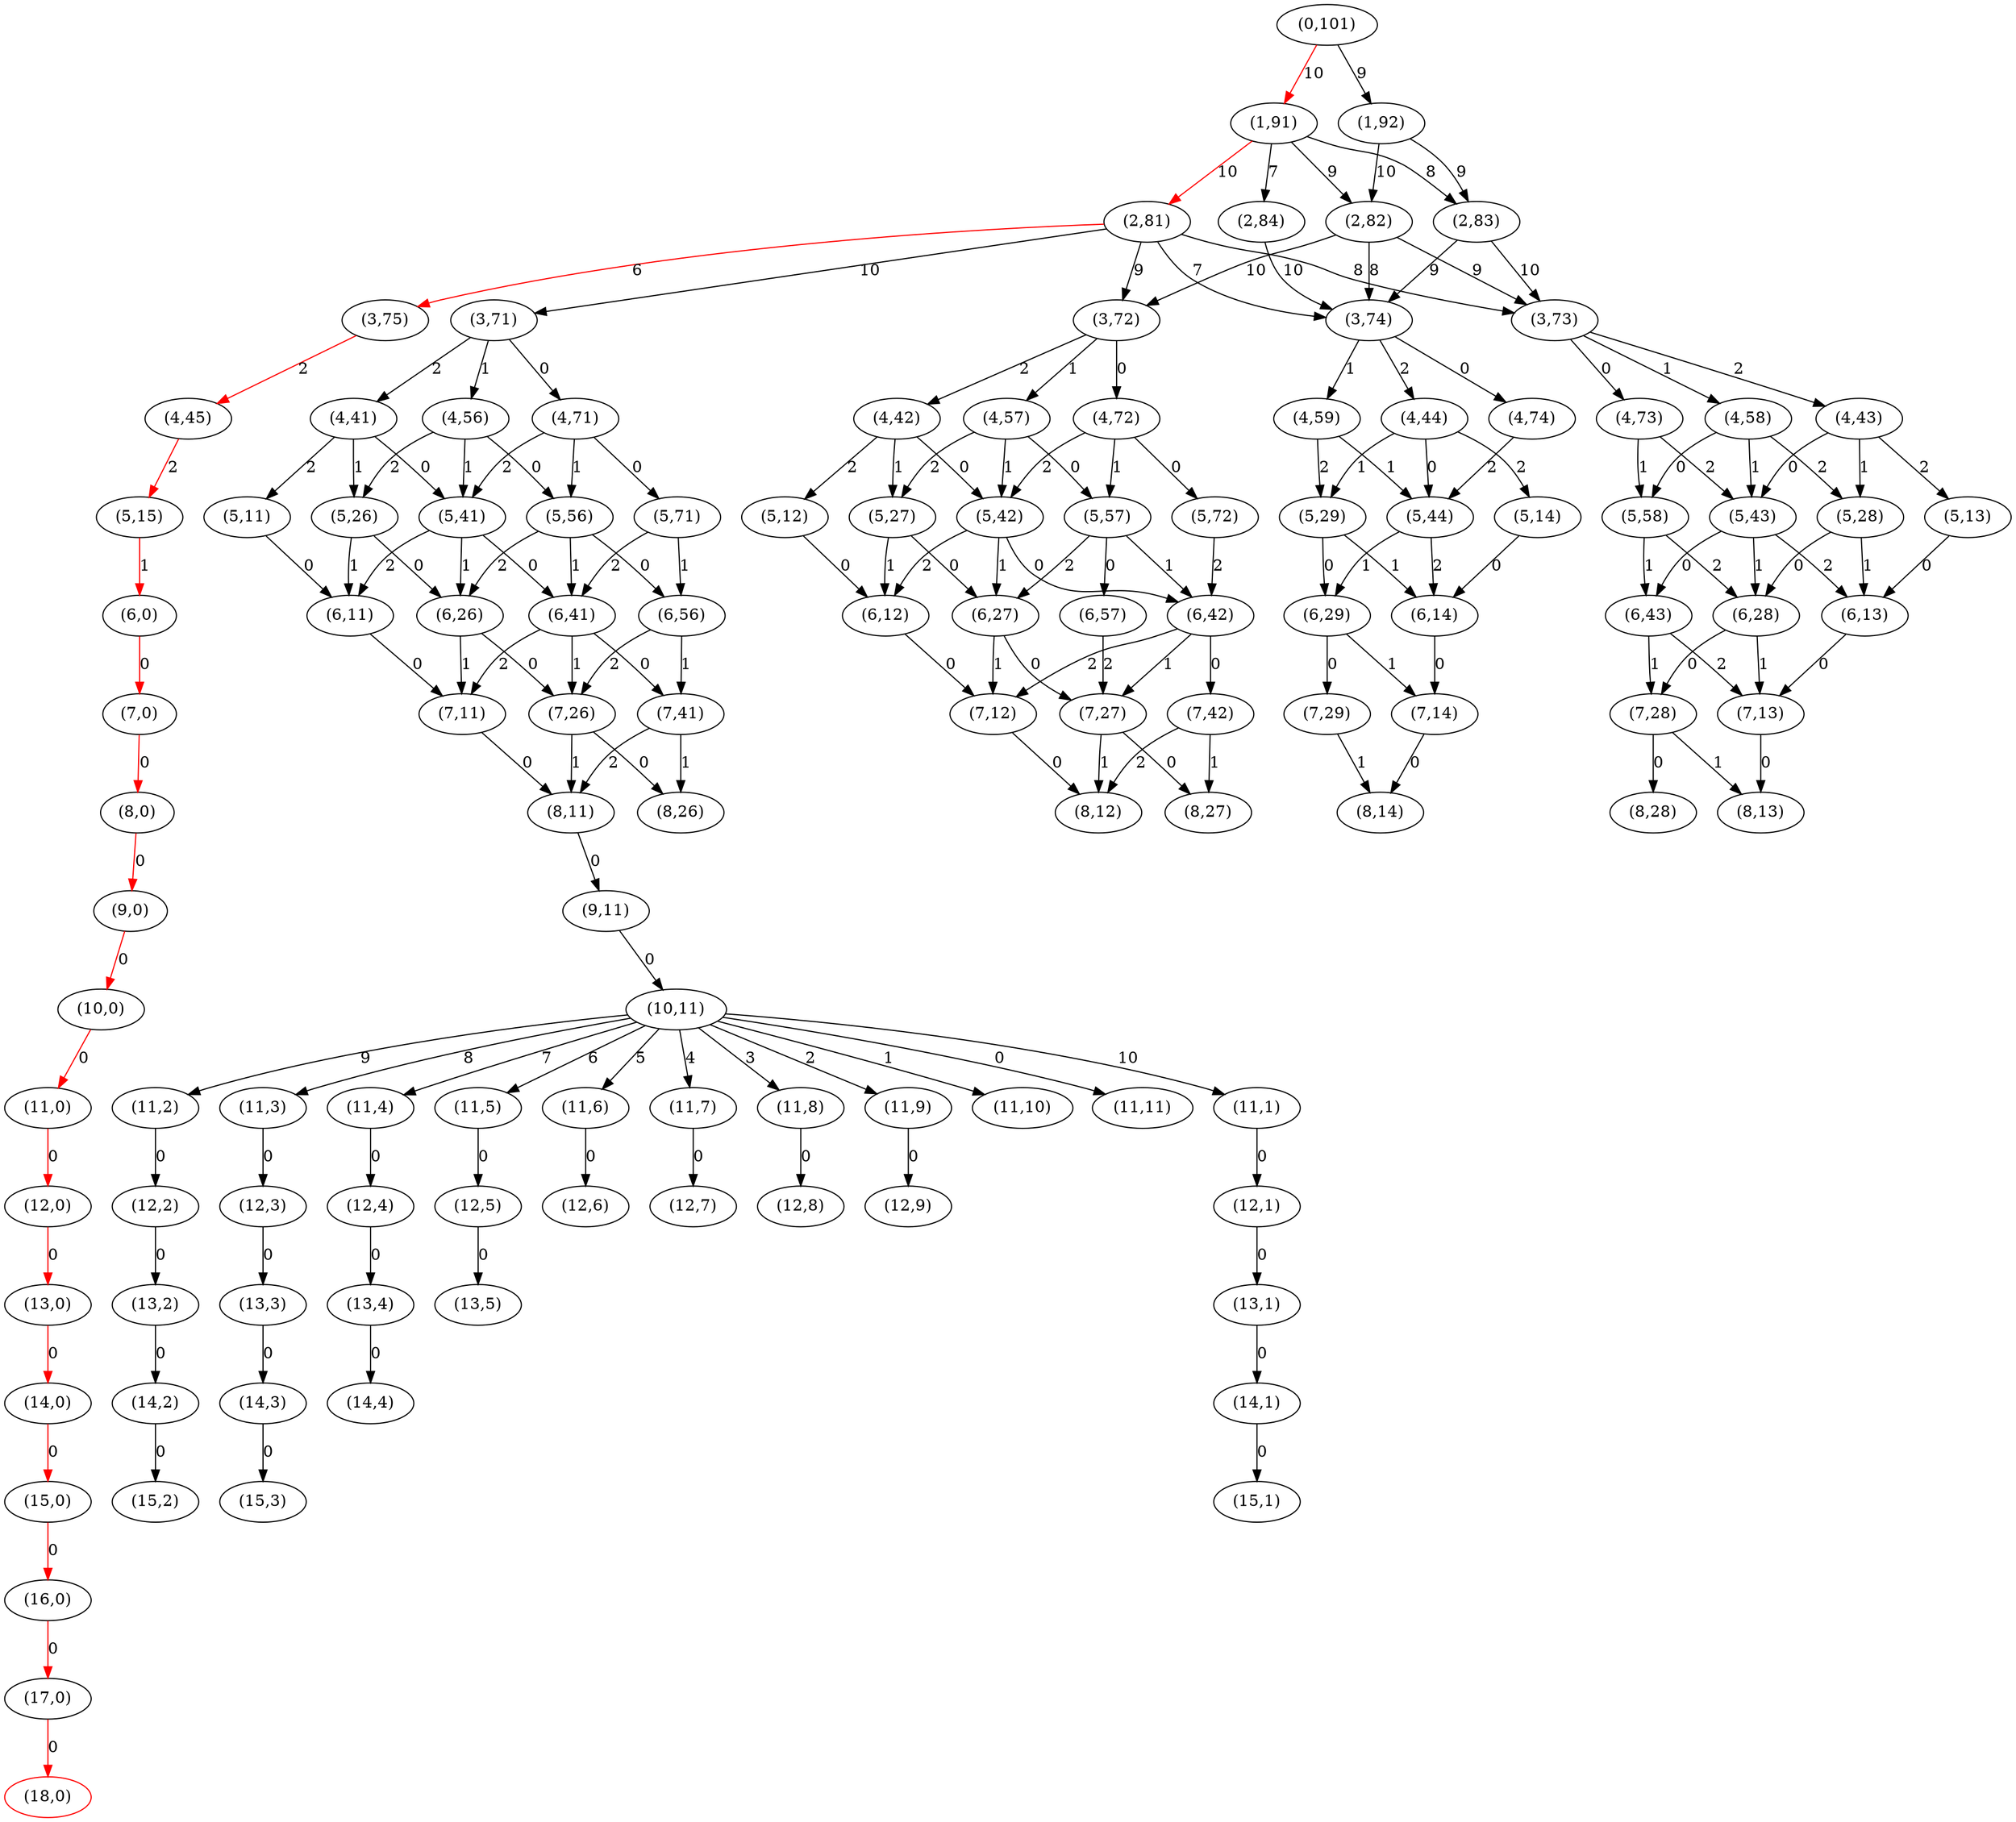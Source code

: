 strict digraph G {
  1 [ label="(14,1)" ];
  2 [ label="(15,1)" ];
  3 [ label="(13,1)" ];
  4 [ label="(12,1)" ];
  5 [ label="(11,1)" ];
  6 [ label="(10,11)" ];
  7 [ label="(14,2)" ];
  8 [ label="(15,2)" ];
  9 [ label="(13,2)" ];
  10 [ label="(12,2)" ];
  11 [ label="(11,2)" ];
  12 [ label="(14,3)" ];
  13 [ label="(15,3)" ];
  14 [ label="(13,3)" ];
  15 [ label="(12,3)" ];
  16 [ label="(11,3)" ];
  17 [ label="(13,4)" ];
  18 [ label="(14,4)" ];
  19 [ label="(12,4)" ];
  20 [ label="(11,4)" ];
  21 [ label="(12,5)" ];
  22 [ label="(13,5)" ];
  23 [ label="(11,5)" ];
  24 [ label="(11,6)" ];
  25 [ label="(12,6)" ];
  26 [ label="(11,7)" ];
  27 [ label="(12,7)" ];
  28 [ label="(11,8)" ];
  29 [ label="(12,8)" ];
  30 [ label="(11,9)" ];
  31 [ label="(12,9)" ];
  32 [ label="(11,10)" ];
  33 [ label="(11,11)" ];
  34 [ label="(9,11)" ];
  35 [ label="(8,11)" ];
  36 [ label="(7,11)" ];
  37 [ label="(6,11)" ];
  38 [ label="(5,11)" ];
  39 [ label="(4,41)" ];
  40 [ label="(5,26)" ];
  41 [ label="(6,26)" ];
  42 [ label="(7,26)" ];
  43 [ label="(8,26)" ];
  44 [ label="(5,41)" ];
  45 [ label="(6,41)" ];
  46 [ label="(7,41)" ];
  47 [ label="(3,71)" ];
  48 [ label="(4,56)" ];
  49 [ label="(5,56)" ];
  50 [ label="(6,56)" ];
  51 [ label="(4,71)" ];
  52 [ label="(5,71)" ];
  53 [ label="(2,81)" ];
  54 [ label="(7,12)" ];
  55 [ label="(8,12)" ];
  56 [ label="(6,12)" ];
  57 [ label="(5,12)" ];
  58 [ label="(4,42)" ];
  59 [ label="(5,27)" ];
  60 [ label="(6,27)" ];
  61 [ label="(7,27)" ];
  62 [ label="(8,27)" ];
  63 [ label="(5,42)" ];
  64 [ label="(6,42)" ];
  65 [ label="(7,42)" ];
  66 [ label="(3,72)" ];
  67 [ label="(4,57)" ];
  68 [ label="(5,57)" ];
  69 [ label="(6,57)" ];
  70 [ label="(4,72)" ];
  71 [ label="(5,72)" ];
  72 [ label="(7,13)" ];
  73 [ label="(8,13)" ];
  74 [ label="(6,13)" ];
  75 [ label="(5,13)" ];
  76 [ label="(4,43)" ];
  77 [ label="(5,28)" ];
  78 [ label="(6,28)" ];
  79 [ label="(7,28)" ];
  80 [ label="(8,28)" ];
  81 [ label="(5,43)" ];
  82 [ label="(6,43)" ];
  83 [ label="(3,73)" ];
  84 [ label="(4,58)" ];
  85 [ label="(5,58)" ];
  86 [ label="(4,73)" ];
  87 [ label="(7,14)" ];
  88 [ label="(8,14)" ];
  89 [ label="(6,14)" ];
  90 [ label="(5,14)" ];
  91 [ label="(4,44)" ];
  92 [ label="(5,29)" ];
  93 [ label="(6,29)" ];
  94 [ label="(7,29)" ];
  95 [ label="(5,44)" ];
  96 [ label="(3,74)" ];
  97 [ label="(4,59)" ];
  98 [ label="(4,74)" ];
  99 [ label="(17,0)" ];
  100 [ color="red" label="(18,0)" ];
  101 [ label="(16,0)" ];
  102 [ label="(15,0)" ];
  103 [ label="(14,0)" ];
  104 [ label="(13,0)" ];
  105 [ label="(12,0)" ];
  106 [ label="(11,0)" ];
  107 [ label="(10,0)" ];
  108 [ label="(9,0)" ];
  109 [ label="(8,0)" ];
  110 [ label="(7,0)" ];
  111 [ label="(6,0)" ];
  112 [ label="(5,15)" ];
  113 [ label="(4,45)" ];
  114 [ label="(3,75)" ];
  115 [ label="(1,91)" ];
  116 [ label="(2,82)" ];
  117 [ label="(2,83)" ];
  118 [ label="(2,84)" ];
  119 [ label="(0,101)" ];
  120 [ label="(1,92)" ];
  1 -> 2 [ label="0" ];
  3 -> 1 [ label="0" ];
  4 -> 3 [ label="0" ];
  5 -> 4 [ label="0" ];
  6 -> 5 [ label="10" ];
  7 -> 8 [ label="0" ];
  9 -> 7 [ label="0" ];
  10 -> 9 [ label="0" ];
  11 -> 10 [ label="0" ];
  6 -> 11 [ label="9" ];
  12 -> 13 [ label="0" ];
  14 -> 12 [ label="0" ];
  15 -> 14 [ label="0" ];
  16 -> 15 [ label="0" ];
  6 -> 16 [ label="8" ];
  17 -> 18 [ label="0" ];
  19 -> 17 [ label="0" ];
  20 -> 19 [ label="0" ];
  6 -> 20 [ label="7" ];
  21 -> 22 [ label="0" ];
  23 -> 21 [ label="0" ];
  6 -> 23 [ label="6" ];
  24 -> 25 [ label="0" ];
  6 -> 24 [ label="5" ];
  26 -> 27 [ label="0" ];
  6 -> 26 [ label="4" ];
  28 -> 29 [ label="0" ];
  6 -> 28 [ label="3" ];
  30 -> 31 [ label="0" ];
  6 -> 30 [ label="2" ];
  6 -> 32 [ label="1" ];
  6 -> 33 [ label="0" ];
  34 -> 6 [ label="0" ];
  35 -> 34 [ label="0" ];
  36 -> 35 [ label="0" ];
  37 -> 36 [ label="0" ];
  38 -> 37 [ label="0" ];
  39 -> 38 [ label="2" ];
  40 -> 37 [ label="1" ];
  41 -> 36 [ label="1" ];
  42 -> 35 [ label="1" ];
  42 -> 43 [ label="0" ];
  41 -> 42 [ label="0" ];
  40 -> 41 [ label="0" ];
  39 -> 40 [ label="1" ];
  44 -> 37 [ label="2" ];
  44 -> 41 [ label="1" ];
  45 -> 36 [ label="2" ];
  45 -> 42 [ label="1" ];
  46 -> 35 [ label="2" ];
  46 -> 43 [ label="1" ];
  45 -> 46 [ label="0" ];
  44 -> 45 [ label="0" ];
  39 -> 44 [ label="0" ];
  47 -> 39 [ label="2" ];
  48 -> 40 [ label="2" ];
  48 -> 44 [ label="1" ];
  49 -> 41 [ label="2" ];
  49 -> 45 [ label="1" ];
  50 -> 42 [ label="2" ];
  50 -> 46 [ label="1" ];
  49 -> 50 [ label="0" ];
  48 -> 49 [ label="0" ];
  47 -> 48 [ label="1" ];
  51 -> 44 [ label="2" ];
  51 -> 49 [ label="1" ];
  52 -> 45 [ label="2" ];
  52 -> 50 [ label="1" ];
  51 -> 52 [ label="0" ];
  47 -> 51 [ label="0" ];
  53 -> 47 [ label="10" ];
  54 -> 55 [ label="0" ];
  56 -> 54 [ label="0" ];
  57 -> 56 [ label="0" ];
  58 -> 57 [ label="2" ];
  59 -> 56 [ label="1" ];
  60 -> 54 [ label="1" ];
  61 -> 55 [ label="1" ];
  61 -> 62 [ label="0" ];
  60 -> 61 [ label="0" ];
  59 -> 60 [ label="0" ];
  58 -> 59 [ label="1" ];
  63 -> 56 [ label="2" ];
  63 -> 60 [ label="1" ];
  64 -> 54 [ label="2" ];
  64 -> 61 [ label="1" ];
  65 -> 55 [ label="2" ];
  65 -> 62 [ label="1" ];
  64 -> 65 [ label="0" ];
  63 -> 64 [ label="0" ];
  58 -> 63 [ label="0" ];
  66 -> 58 [ label="2" ];
  67 -> 59 [ label="2" ];
  67 -> 63 [ label="1" ];
  68 -> 60 [ label="2" ];
  68 -> 64 [ label="1" ];
  69 -> 61 [ label="2" ];
  68 -> 69 [ label="0" ];
  67 -> 68 [ label="0" ];
  66 -> 67 [ label="1" ];
  70 -> 63 [ label="2" ];
  70 -> 68 [ label="1" ];
  71 -> 64 [ label="2" ];
  70 -> 71 [ label="0" ];
  66 -> 70 [ label="0" ];
  53 -> 66 [ label="9" ];
  72 -> 73 [ label="0" ];
  74 -> 72 [ label="0" ];
  75 -> 74 [ label="0" ];
  76 -> 75 [ label="2" ];
  77 -> 74 [ label="1" ];
  78 -> 72 [ label="1" ];
  79 -> 73 [ label="1" ];
  79 -> 80 [ label="0" ];
  78 -> 79 [ label="0" ];
  77 -> 78 [ label="0" ];
  76 -> 77 [ label="1" ];
  81 -> 74 [ label="2" ];
  81 -> 78 [ label="1" ];
  82 -> 72 [ label="2" ];
  82 -> 79 [ label="1" ];
  81 -> 82 [ label="0" ];
  76 -> 81 [ label="0" ];
  83 -> 76 [ label="2" ];
  84 -> 77 [ label="2" ];
  84 -> 81 [ label="1" ];
  85 -> 78 [ label="2" ];
  85 -> 82 [ label="1" ];
  84 -> 85 [ label="0" ];
  83 -> 84 [ label="1" ];
  86 -> 81 [ label="2" ];
  86 -> 85 [ label="1" ];
  83 -> 86 [ label="0" ];
  53 -> 83 [ label="8" ];
  87 -> 88 [ label="0" ];
  89 -> 87 [ label="0" ];
  90 -> 89 [ label="0" ];
  91 -> 90 [ label="2" ];
  92 -> 89 [ label="1" ];
  93 -> 87 [ label="1" ];
  94 -> 88 [ label="1" ];
  93 -> 94 [ label="0" ];
  92 -> 93 [ label="0" ];
  91 -> 92 [ label="1" ];
  95 -> 89 [ label="2" ];
  95 -> 93 [ label="1" ];
  91 -> 95 [ label="0" ];
  96 -> 91 [ label="2" ];
  97 -> 92 [ label="2" ];
  97 -> 95 [ label="1" ];
  96 -> 97 [ label="1" ];
  98 -> 95 [ label="2" ];
  96 -> 98 [ label="0" ];
  53 -> 96 [ label="7" ];
  99 -> 100 [ color="red" label="0" ];
  101 -> 99 [ color="red" label="0" ];
  102 -> 101 [ color="red" label="0" ];
  103 -> 102 [ color="red" label="0" ];
  104 -> 103 [ color="red" label="0" ];
  105 -> 104 [ color="red" label="0" ];
  106 -> 105 [ color="red" label="0" ];
  107 -> 106 [ color="red" label="0" ];
  108 -> 107 [ color="red" label="0" ];
  109 -> 108 [ color="red" label="0" ];
  110 -> 109 [ color="red" label="0" ];
  111 -> 110 [ color="red" label="0" ];
  112 -> 111 [ color="red" label="1" ];
  113 -> 112 [ color="red" label="2" ];
  114 -> 113 [ color="red" label="2" ];
  53 -> 114 [ color="red" label="6" ];
  115 -> 53 [ color="red" label="10" ];
  116 -> 66 [ label="10" ];
  116 -> 83 [ label="9" ];
  116 -> 96 [ label="8" ];
  115 -> 116 [ label="9" ];
  117 -> 83 [ label="10" ];
  117 -> 96 [ label="9" ];
  115 -> 117 [ label="8" ];
  118 -> 96 [ label="10" ];
  115 -> 118 [ label="7" ];
  119 -> 115 [ color="red" label="10" ];
  120 -> 116 [ label="10" ];
  120 -> 117 [ label="9" ];
  119 -> 120 [ label="9" ];
}
